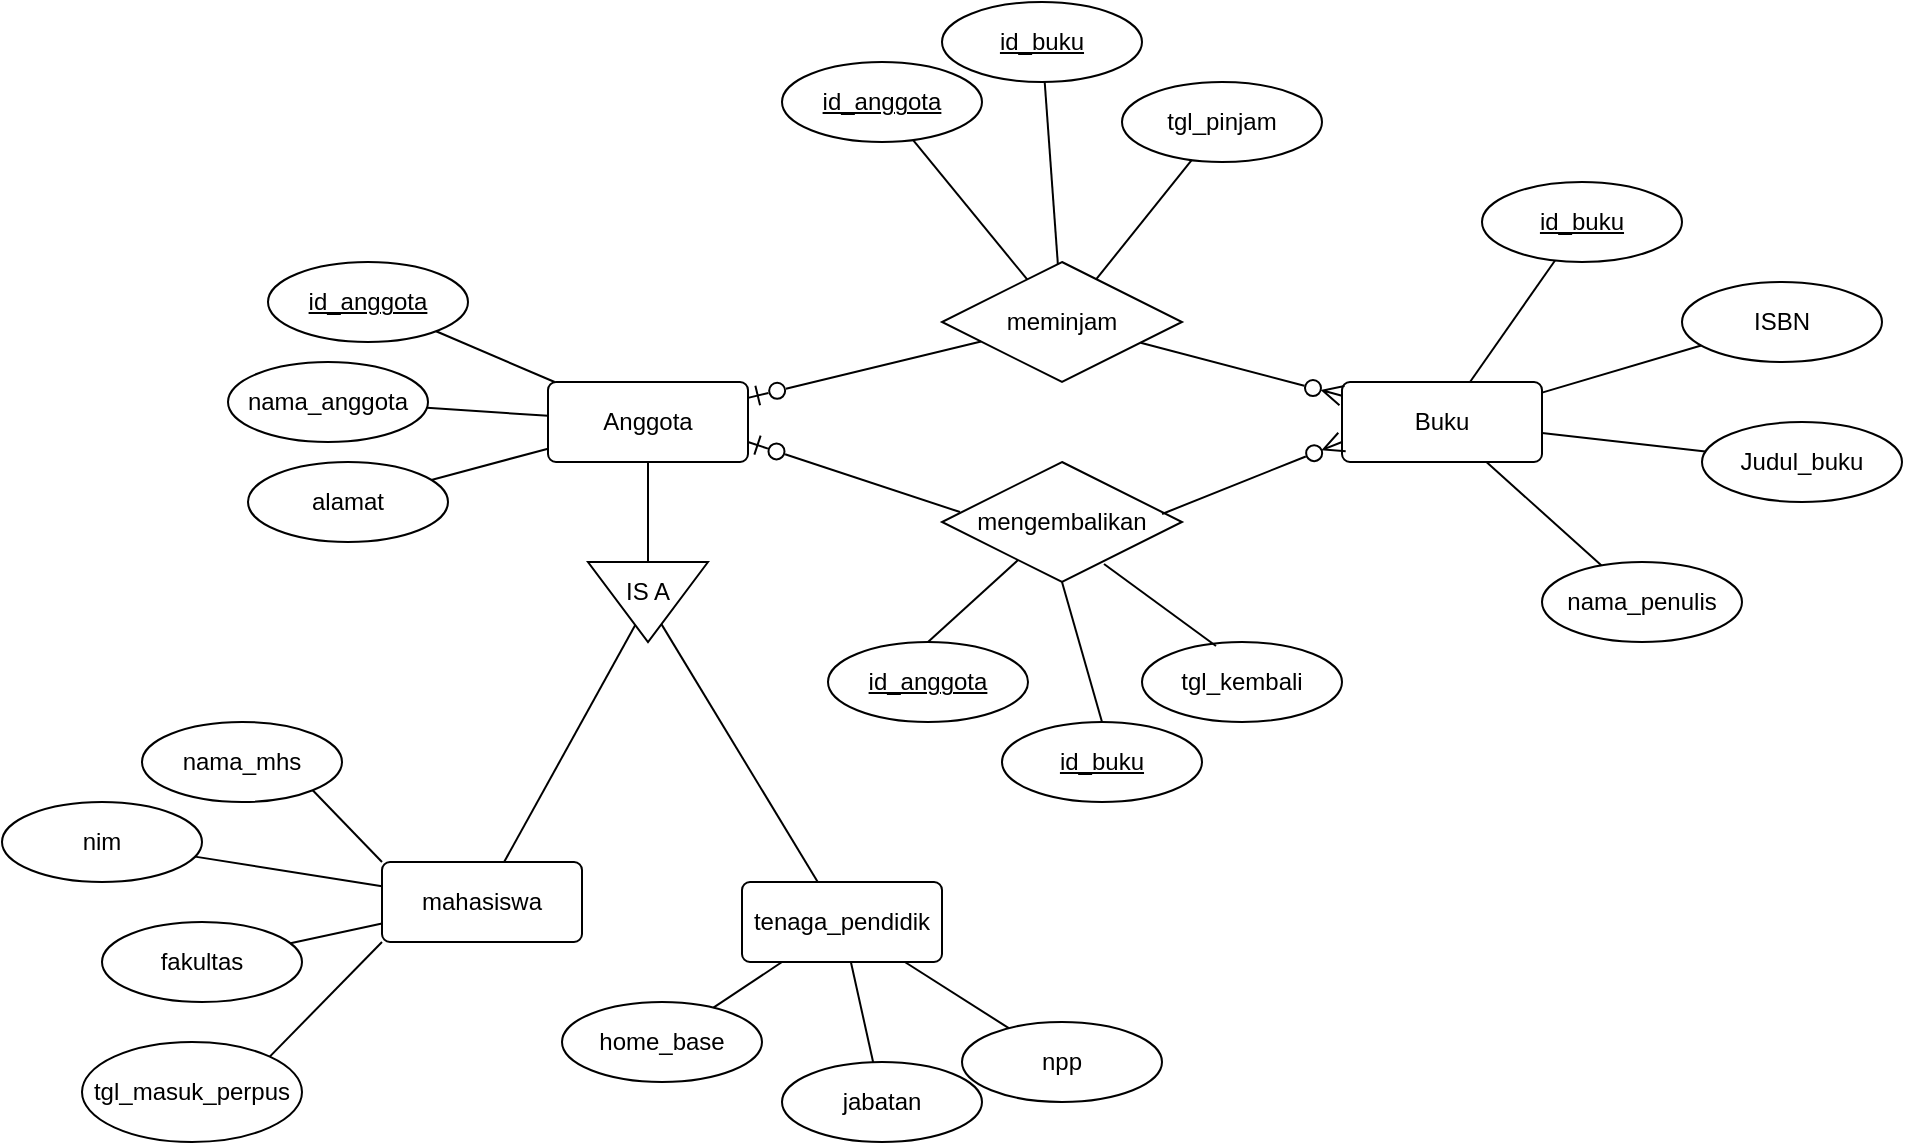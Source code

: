 <mxfile version="24.7.17">
  <diagram name="Page-1" id="juTB6MVJdAHUEsimJ1uh">
    <mxGraphModel dx="1843" dy="864" grid="1" gridSize="10" guides="1" tooltips="1" connect="1" arrows="1" fold="1" page="1" pageScale="1" pageWidth="1920" pageHeight="1200" math="0" shadow="0">
      <root>
        <mxCell id="0" />
        <mxCell id="1" parent="0" />
        <mxCell id="4RQrXysNxXmY_oEP2_3j-1" value="Buku" style="rounded=1;arcSize=10;whiteSpace=wrap;html=1;align=center;" parent="1" vertex="1">
          <mxGeometry x="1300" y="420" width="100" height="40" as="geometry" />
        </mxCell>
        <mxCell id="4RQrXysNxXmY_oEP2_3j-2" value="id_buku" style="ellipse;whiteSpace=wrap;html=1;align=center;fontStyle=4;" parent="1" vertex="1">
          <mxGeometry x="1370" y="320" width="100" height="40" as="geometry" />
        </mxCell>
        <mxCell id="4RQrXysNxXmY_oEP2_3j-3" value="ISBN" style="ellipse;whiteSpace=wrap;html=1;align=center;" parent="1" vertex="1">
          <mxGeometry x="1470" y="370" width="100" height="40" as="geometry" />
        </mxCell>
        <mxCell id="4RQrXysNxXmY_oEP2_3j-4" value="Judul_buku" style="ellipse;whiteSpace=wrap;html=1;align=center;" parent="1" vertex="1">
          <mxGeometry x="1480" y="440" width="100" height="40" as="geometry" />
        </mxCell>
        <mxCell id="4RQrXysNxXmY_oEP2_3j-5" value="nama_penulis" style="ellipse;whiteSpace=wrap;html=1;align=center;" parent="1" vertex="1">
          <mxGeometry x="1400" y="510" width="100" height="40" as="geometry" />
        </mxCell>
        <mxCell id="4RQrXysNxXmY_oEP2_3j-6" value="" style="endArrow=none;html=1;rounded=0;" parent="1" source="4RQrXysNxXmY_oEP2_3j-2" target="4RQrXysNxXmY_oEP2_3j-1" edge="1">
          <mxGeometry relative="1" as="geometry">
            <mxPoint x="1260" y="420" as="sourcePoint" />
            <mxPoint x="1420" y="420" as="targetPoint" />
          </mxGeometry>
        </mxCell>
        <mxCell id="4RQrXysNxXmY_oEP2_3j-7" value="" style="endArrow=none;html=1;rounded=0;" parent="1" source="4RQrXysNxXmY_oEP2_3j-3" target="4RQrXysNxXmY_oEP2_3j-1" edge="1">
          <mxGeometry relative="1" as="geometry">
            <mxPoint x="1443" y="379" as="sourcePoint" />
            <mxPoint x="1400" y="440" as="targetPoint" />
          </mxGeometry>
        </mxCell>
        <mxCell id="4RQrXysNxXmY_oEP2_3j-8" value="" style="endArrow=none;html=1;rounded=0;" parent="1" source="4RQrXysNxXmY_oEP2_3j-4" target="4RQrXysNxXmY_oEP2_3j-1" edge="1">
          <mxGeometry relative="1" as="geometry">
            <mxPoint x="1453" y="440" as="sourcePoint" />
            <mxPoint x="1410" y="501" as="targetPoint" />
          </mxGeometry>
        </mxCell>
        <mxCell id="4RQrXysNxXmY_oEP2_3j-9" value="" style="endArrow=none;html=1;rounded=0;" parent="1" source="4RQrXysNxXmY_oEP2_3j-5" target="4RQrXysNxXmY_oEP2_3j-1" edge="1">
          <mxGeometry relative="1" as="geometry">
            <mxPoint x="1373" y="480" as="sourcePoint" />
            <mxPoint x="1330" y="541" as="targetPoint" />
          </mxGeometry>
        </mxCell>
        <mxCell id="4RQrXysNxXmY_oEP2_3j-10" value="Anggota" style="rounded=1;arcSize=10;whiteSpace=wrap;html=1;align=center;" parent="1" vertex="1">
          <mxGeometry x="903" y="420" width="100" height="40" as="geometry" />
        </mxCell>
        <mxCell id="4RQrXysNxXmY_oEP2_3j-20" value="" style="group" parent="1" vertex="1" connectable="0">
          <mxGeometry x="923" y="510" width="60" height="40" as="geometry" />
        </mxCell>
        <mxCell id="4RQrXysNxXmY_oEP2_3j-17" value="" style="triangle;whiteSpace=wrap;html=1;rotation=-270;container=0;" parent="4RQrXysNxXmY_oEP2_3j-20" vertex="1">
          <mxGeometry x="10" y="-10" width="40" height="60" as="geometry" />
        </mxCell>
        <mxCell id="4RQrXysNxXmY_oEP2_3j-18" value="IS A" style="text;html=1;align=center;verticalAlign=middle;whiteSpace=wrap;rounded=0;rotation=0;container=0;" parent="4RQrXysNxXmY_oEP2_3j-20" vertex="1">
          <mxGeometry width="60" height="30" as="geometry" />
        </mxCell>
        <mxCell id="4RQrXysNxXmY_oEP2_3j-21" value="" style="endArrow=none;html=1;rounded=0;" parent="1" source="4RQrXysNxXmY_oEP2_3j-17" target="4RQrXysNxXmY_oEP2_3j-10" edge="1">
          <mxGeometry relative="1" as="geometry">
            <mxPoint x="953" y="510" as="sourcePoint" />
            <mxPoint x="1113" y="510" as="targetPoint" />
          </mxGeometry>
        </mxCell>
        <mxCell id="4RQrXysNxXmY_oEP2_3j-22" value="id_anggota" style="ellipse;whiteSpace=wrap;html=1;align=center;fontStyle=4;" parent="1" vertex="1">
          <mxGeometry x="763" y="360" width="100" height="40" as="geometry" />
        </mxCell>
        <mxCell id="4RQrXysNxXmY_oEP2_3j-23" value="nama_anggota" style="ellipse;whiteSpace=wrap;html=1;align=center;" parent="1" vertex="1">
          <mxGeometry x="743" y="410" width="100" height="40" as="geometry" />
        </mxCell>
        <mxCell id="4RQrXysNxXmY_oEP2_3j-24" value="alamat" style="ellipse;whiteSpace=wrap;html=1;align=center;" parent="1" vertex="1">
          <mxGeometry x="753" y="460" width="100" height="40" as="geometry" />
        </mxCell>
        <mxCell id="4RQrXysNxXmY_oEP2_3j-25" value="tenaga_pendidik" style="rounded=1;arcSize=10;whiteSpace=wrap;html=1;align=center;" parent="1" vertex="1">
          <mxGeometry x="1000" y="670" width="100" height="40" as="geometry" />
        </mxCell>
        <mxCell id="4RQrXysNxXmY_oEP2_3j-26" value="mahasiswa" style="rounded=1;arcSize=10;whiteSpace=wrap;html=1;align=center;" parent="1" vertex="1">
          <mxGeometry x="820" y="660" width="100" height="40" as="geometry" />
        </mxCell>
        <mxCell id="4RQrXysNxXmY_oEP2_3j-27" value="" style="endArrow=none;html=1;rounded=0;" parent="1" source="4RQrXysNxXmY_oEP2_3j-26" target="4RQrXysNxXmY_oEP2_3j-17" edge="1">
          <mxGeometry relative="1" as="geometry">
            <mxPoint x="863" y="590" as="sourcePoint" />
            <mxPoint x="1023" y="590" as="targetPoint" />
          </mxGeometry>
        </mxCell>
        <mxCell id="4RQrXysNxXmY_oEP2_3j-28" value="" style="endArrow=none;html=1;rounded=0;" parent="1" source="4RQrXysNxXmY_oEP2_3j-25" target="4RQrXysNxXmY_oEP2_3j-17" edge="1">
          <mxGeometry relative="1" as="geometry">
            <mxPoint x="898" y="630" as="sourcePoint" />
            <mxPoint x="956" y="550" as="targetPoint" />
          </mxGeometry>
        </mxCell>
        <mxCell id="4RQrXysNxXmY_oEP2_3j-29" value="nim" style="ellipse;whiteSpace=wrap;html=1;align=center;" parent="1" vertex="1">
          <mxGeometry x="630" y="630" width="100" height="40" as="geometry" />
        </mxCell>
        <mxCell id="4RQrXysNxXmY_oEP2_3j-30" value="fakultas" style="ellipse;whiteSpace=wrap;html=1;align=center;" parent="1" vertex="1">
          <mxGeometry x="680" y="690" width="100" height="40" as="geometry" />
        </mxCell>
        <mxCell id="4RQrXysNxXmY_oEP2_3j-31" value="jabatan" style="ellipse;whiteSpace=wrap;html=1;align=center;" parent="1" vertex="1">
          <mxGeometry x="1020" y="760" width="100" height="40" as="geometry" />
        </mxCell>
        <mxCell id="4RQrXysNxXmY_oEP2_3j-32" value="home_base" style="ellipse;whiteSpace=wrap;html=1;align=center;" parent="1" vertex="1">
          <mxGeometry x="910" y="730" width="100" height="40" as="geometry" />
        </mxCell>
        <mxCell id="4RQrXysNxXmY_oEP2_3j-33" value="" style="endArrow=none;html=1;rounded=0;" parent="1" source="4RQrXysNxXmY_oEP2_3j-29" target="4RQrXysNxXmY_oEP2_3j-26" edge="1">
          <mxGeometry relative="1" as="geometry">
            <mxPoint x="783" y="580" as="sourcePoint" />
            <mxPoint x="943" y="580" as="targetPoint" />
          </mxGeometry>
        </mxCell>
        <mxCell id="4RQrXysNxXmY_oEP2_3j-34" value="" style="endArrow=none;html=1;rounded=0;" parent="1" source="4RQrXysNxXmY_oEP2_3j-30" target="4RQrXysNxXmY_oEP2_3j-26" edge="1">
          <mxGeometry relative="1" as="geometry">
            <mxPoint x="893" y="590" as="sourcePoint" />
            <mxPoint x="1053" y="590" as="targetPoint" />
          </mxGeometry>
        </mxCell>
        <mxCell id="4RQrXysNxXmY_oEP2_3j-35" value="" style="endArrow=none;html=1;rounded=0;" parent="1" source="4RQrXysNxXmY_oEP2_3j-25" target="4RQrXysNxXmY_oEP2_3j-31" edge="1">
          <mxGeometry relative="1" as="geometry">
            <mxPoint x="893" y="590" as="sourcePoint" />
            <mxPoint x="1053" y="590" as="targetPoint" />
          </mxGeometry>
        </mxCell>
        <mxCell id="4RQrXysNxXmY_oEP2_3j-36" value="" style="endArrow=none;html=1;rounded=0;" parent="1" source="4RQrXysNxXmY_oEP2_3j-25" target="4RQrXysNxXmY_oEP2_3j-32" edge="1">
          <mxGeometry relative="1" as="geometry">
            <mxPoint x="1093" y="641" as="sourcePoint" />
            <mxPoint x="1167" y="628" as="targetPoint" />
          </mxGeometry>
        </mxCell>
        <mxCell id="4RQrXysNxXmY_oEP2_3j-37" value="" style="endArrow=none;html=1;rounded=0;" parent="1" source="4RQrXysNxXmY_oEP2_3j-22" target="4RQrXysNxXmY_oEP2_3j-10" edge="1">
          <mxGeometry relative="1" as="geometry">
            <mxPoint x="873" y="490" as="sourcePoint" />
            <mxPoint x="1033" y="490" as="targetPoint" />
          </mxGeometry>
        </mxCell>
        <mxCell id="4RQrXysNxXmY_oEP2_3j-38" value="" style="endArrow=none;html=1;rounded=0;" parent="1" source="4RQrXysNxXmY_oEP2_3j-23" target="4RQrXysNxXmY_oEP2_3j-10" edge="1">
          <mxGeometry relative="1" as="geometry">
            <mxPoint x="857" y="405" as="sourcePoint" />
            <mxPoint x="916" y="430" as="targetPoint" />
          </mxGeometry>
        </mxCell>
        <mxCell id="4RQrXysNxXmY_oEP2_3j-39" value="" style="endArrow=none;html=1;rounded=0;" parent="1" source="4RQrXysNxXmY_oEP2_3j-24" target="4RQrXysNxXmY_oEP2_3j-10" edge="1">
          <mxGeometry relative="1" as="geometry">
            <mxPoint x="853" y="443" as="sourcePoint" />
            <mxPoint x="913" y="447" as="targetPoint" />
          </mxGeometry>
        </mxCell>
        <mxCell id="4RQrXysNxXmY_oEP2_3j-40" value="npp" style="ellipse;whiteSpace=wrap;html=1;align=center;" parent="1" vertex="1">
          <mxGeometry x="1110" y="740" width="100" height="40" as="geometry" />
        </mxCell>
        <mxCell id="4RQrXysNxXmY_oEP2_3j-41" value="" style="endArrow=none;html=1;rounded=0;" parent="1" source="4RQrXysNxXmY_oEP2_3j-25" target="4RQrXysNxXmY_oEP2_3j-40" edge="1">
          <mxGeometry relative="1" as="geometry">
            <mxPoint x="913" y="640" as="sourcePoint" />
            <mxPoint x="1073" y="640" as="targetPoint" />
          </mxGeometry>
        </mxCell>
        <mxCell id="4RQrXysNxXmY_oEP2_3j-42" value="meminjam" style="shape=rhombus;perimeter=rhombusPerimeter;whiteSpace=wrap;html=1;align=center;" parent="1" vertex="1">
          <mxGeometry x="1100" y="360" width="120" height="60" as="geometry" />
        </mxCell>
        <mxCell id="412N8w5eiUQhzpS0vNHs-1" value="" style="endArrow=none;html=1;rounded=0;startArrow=ERzeroToOne;startFill=0;endSize=6;startSize=8;" parent="1" source="4RQrXysNxXmY_oEP2_3j-10" target="4RQrXysNxXmY_oEP2_3j-42" edge="1">
          <mxGeometry relative="1" as="geometry">
            <mxPoint x="990" y="450" as="sourcePoint" />
            <mxPoint x="1150" y="450" as="targetPoint" />
          </mxGeometry>
        </mxCell>
        <mxCell id="412N8w5eiUQhzpS0vNHs-2" value="" style="endArrow=ERzeroToMany;html=1;rounded=0;endFill=0;endSize=8;" parent="1" source="4RQrXysNxXmY_oEP2_3j-42" target="4RQrXysNxXmY_oEP2_3j-1" edge="1">
          <mxGeometry relative="1" as="geometry">
            <mxPoint x="980" y="460" as="sourcePoint" />
            <mxPoint x="1140" y="460" as="targetPoint" />
          </mxGeometry>
        </mxCell>
        <mxCell id="412N8w5eiUQhzpS0vNHs-5" value="tgl_pinjam" style="ellipse;whiteSpace=wrap;html=1;align=center;" parent="1" vertex="1">
          <mxGeometry x="1190" y="270" width="100" height="40" as="geometry" />
        </mxCell>
        <mxCell id="412N8w5eiUQhzpS0vNHs-8" value="id_anggota" style="ellipse;whiteSpace=wrap;html=1;align=center;fontStyle=4;" parent="1" vertex="1">
          <mxGeometry x="1020" y="260" width="100" height="40" as="geometry" />
        </mxCell>
        <mxCell id="412N8w5eiUQhzpS0vNHs-9" value="id_buku" style="ellipse;whiteSpace=wrap;html=1;align=center;fontStyle=4;" parent="1" vertex="1">
          <mxGeometry x="1100" y="230" width="100" height="40" as="geometry" />
        </mxCell>
        <mxCell id="412N8w5eiUQhzpS0vNHs-10" value="" style="endArrow=none;html=1;rounded=0;" parent="1" source="412N8w5eiUQhzpS0vNHs-8" target="4RQrXysNxXmY_oEP2_3j-42" edge="1">
          <mxGeometry relative="1" as="geometry">
            <mxPoint x="1103" y="389.66" as="sourcePoint" />
            <mxPoint x="1263" y="389.66" as="targetPoint" />
          </mxGeometry>
        </mxCell>
        <mxCell id="412N8w5eiUQhzpS0vNHs-11" value="" style="endArrow=none;html=1;rounded=0;" parent="1" source="412N8w5eiUQhzpS0vNHs-5" target="4RQrXysNxXmY_oEP2_3j-42" edge="1">
          <mxGeometry relative="1" as="geometry">
            <mxPoint x="1160" y="357" as="sourcePoint" />
            <mxPoint x="1207" y="400" as="targetPoint" />
          </mxGeometry>
        </mxCell>
        <mxCell id="412N8w5eiUQhzpS0vNHs-12" value="" style="endArrow=none;html=1;rounded=0;" parent="1" source="412N8w5eiUQhzpS0vNHs-9" target="4RQrXysNxXmY_oEP2_3j-42" edge="1">
          <mxGeometry relative="1" as="geometry">
            <mxPoint x="1143" y="370" as="sourcePoint" />
            <mxPoint x="1190" y="413" as="targetPoint" />
          </mxGeometry>
        </mxCell>
        <mxCell id="OXXhy_uKyFzOThuf9eMf-1" value="mengembalikan" style="shape=rhombus;perimeter=rhombusPerimeter;whiteSpace=wrap;html=1;align=center;" vertex="1" parent="1">
          <mxGeometry x="1100" y="460" width="120" height="60" as="geometry" />
        </mxCell>
        <mxCell id="OXXhy_uKyFzOThuf9eMf-2" value="" style="endArrow=ERzeroToMany;html=1;rounded=0;endFill=0;endSize=8;entryX=0;entryY=0.75;entryDx=0;entryDy=0;exitX=0.917;exitY=0.433;exitDx=0;exitDy=0;exitPerimeter=0;" edge="1" parent="1" source="OXXhy_uKyFzOThuf9eMf-1" target="4RQrXysNxXmY_oEP2_3j-1">
          <mxGeometry relative="1" as="geometry">
            <mxPoint x="1220" y="466.5" as="sourcePoint" />
            <mxPoint x="1321" y="493.5" as="targetPoint" />
          </mxGeometry>
        </mxCell>
        <mxCell id="OXXhy_uKyFzOThuf9eMf-3" value="" style="endArrow=none;html=1;rounded=0;startArrow=ERzeroToOne;startFill=0;endSize=6;startSize=8;exitX=1;exitY=0.75;exitDx=0;exitDy=0;entryX=0.075;entryY=0.417;entryDx=0;entryDy=0;entryPerimeter=0;" edge="1" parent="1" source="4RQrXysNxXmY_oEP2_3j-10" target="OXXhy_uKyFzOThuf9eMf-1">
          <mxGeometry relative="1" as="geometry">
            <mxPoint x="1013" y="450" as="sourcePoint" />
            <mxPoint x="1100" y="460" as="targetPoint" />
          </mxGeometry>
        </mxCell>
        <mxCell id="OXXhy_uKyFzOThuf9eMf-5" value="tgl_kembali" style="ellipse;whiteSpace=wrap;html=1;align=center;" vertex="1" parent="1">
          <mxGeometry x="1200" y="550" width="100" height="40" as="geometry" />
        </mxCell>
        <mxCell id="OXXhy_uKyFzOThuf9eMf-6" value="id_anggota" style="ellipse;whiteSpace=wrap;html=1;align=center;fontStyle=4;" vertex="1" parent="1">
          <mxGeometry x="1043" y="550" width="100" height="40" as="geometry" />
        </mxCell>
        <mxCell id="OXXhy_uKyFzOThuf9eMf-7" value="id_buku" style="ellipse;whiteSpace=wrap;html=1;align=center;fontStyle=4;" vertex="1" parent="1">
          <mxGeometry x="1130" y="590" width="100" height="40" as="geometry" />
        </mxCell>
        <mxCell id="OXXhy_uKyFzOThuf9eMf-8" value="" style="endArrow=none;html=1;rounded=0;entryX=0.5;entryY=0;entryDx=0;entryDy=0;exitX=0.317;exitY=0.817;exitDx=0;exitDy=0;exitPerimeter=0;" edge="1" parent="1" source="OXXhy_uKyFzOThuf9eMf-1" target="OXXhy_uKyFzOThuf9eMf-6">
          <mxGeometry relative="1" as="geometry">
            <mxPoint x="1190" y="540" as="sourcePoint" />
            <mxPoint x="1157" y="568" as="targetPoint" />
          </mxGeometry>
        </mxCell>
        <mxCell id="OXXhy_uKyFzOThuf9eMf-9" value="" style="endArrow=none;html=1;rounded=0;entryX=0.5;entryY=0;entryDx=0;entryDy=0;exitX=0.5;exitY=1;exitDx=0;exitDy=0;" edge="1" parent="1" source="OXXhy_uKyFzOThuf9eMf-1" target="OXXhy_uKyFzOThuf9eMf-7">
          <mxGeometry relative="1" as="geometry">
            <mxPoint x="1148" y="519" as="sourcePoint" />
            <mxPoint x="1103" y="560" as="targetPoint" />
          </mxGeometry>
        </mxCell>
        <mxCell id="OXXhy_uKyFzOThuf9eMf-10" value="" style="endArrow=none;html=1;rounded=0;entryX=0.675;entryY=0.85;entryDx=0;entryDy=0;exitX=0.37;exitY=0.05;exitDx=0;exitDy=0;exitPerimeter=0;entryPerimeter=0;" edge="1" parent="1" source="OXXhy_uKyFzOThuf9eMf-5" target="OXXhy_uKyFzOThuf9eMf-1">
          <mxGeometry relative="1" as="geometry">
            <mxPoint x="1158" y="529" as="sourcePoint" />
            <mxPoint x="1113" y="570" as="targetPoint" />
          </mxGeometry>
        </mxCell>
        <mxCell id="OXXhy_uKyFzOThuf9eMf-12" value="nama_mhs" style="ellipse;whiteSpace=wrap;html=1;align=center;" vertex="1" parent="1">
          <mxGeometry x="700" y="590" width="100" height="40" as="geometry" />
        </mxCell>
        <mxCell id="OXXhy_uKyFzOThuf9eMf-13" value="" style="endArrow=none;html=1;rounded=0;exitX=1;exitY=1;exitDx=0;exitDy=0;entryX=0;entryY=0;entryDx=0;entryDy=0;" edge="1" parent="1" source="OXXhy_uKyFzOThuf9eMf-12" target="4RQrXysNxXmY_oEP2_3j-26">
          <mxGeometry relative="1" as="geometry">
            <mxPoint x="780" y="690" as="sourcePoint" />
            <mxPoint x="830" y="690" as="targetPoint" />
          </mxGeometry>
        </mxCell>
        <mxCell id="OXXhy_uKyFzOThuf9eMf-14" value="tgl_masuk_perpus" style="ellipse;whiteSpace=wrap;html=1;align=center;" vertex="1" parent="1">
          <mxGeometry x="670" y="750" width="110" height="50" as="geometry" />
        </mxCell>
        <mxCell id="OXXhy_uKyFzOThuf9eMf-15" value="" style="endArrow=none;html=1;rounded=0;exitX=1;exitY=0;exitDx=0;exitDy=0;entryX=0;entryY=1;entryDx=0;entryDy=0;" edge="1" parent="1" source="OXXhy_uKyFzOThuf9eMf-14" target="4RQrXysNxXmY_oEP2_3j-26">
          <mxGeometry relative="1" as="geometry">
            <mxPoint x="768" y="704" as="sourcePoint" />
            <mxPoint x="830" y="696" as="targetPoint" />
          </mxGeometry>
        </mxCell>
      </root>
    </mxGraphModel>
  </diagram>
</mxfile>
